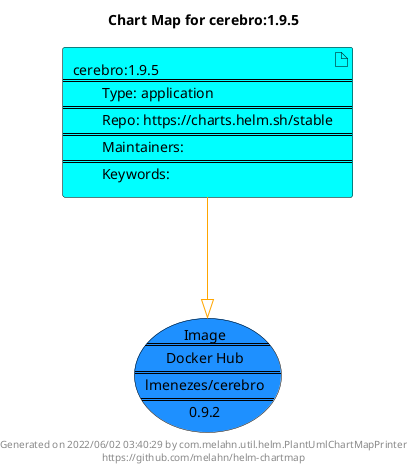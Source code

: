 @startuml
skinparam linetype ortho
skinparam backgroundColor white
skinparam usecaseBorderColor black
skinparam usecaseArrowColor LightSlateGray
skinparam artifactBorderColor black
skinparam artifactArrowColor LightSlateGray

title Chart Map for cerebro:1.9.5

'There is one referenced Helm Chart
artifact "cerebro:1.9.5\n====\n\tType: application\n====\n\tRepo: https://charts.helm.sh/stable\n====\n\tMaintainers: \n====\n\tKeywords: " as cerebro_1_9_5 #Cyan

'There is one referenced Docker Image
usecase "Image\n====\nDocker Hub\n====\nlmenezes/cerebro\n====\n0.9.2" as lmenezes_cerebro_0_9_2 #DodgerBlue

'Chart Dependencies
cerebro_1_9_5--[#orange]-|>lmenezes_cerebro_0_9_2

center footer Generated on 2022/06/02 03:40:29 by com.melahn.util.helm.PlantUmlChartMapPrinter\nhttps://github.com/melahn/helm-chartmap
@enduml
